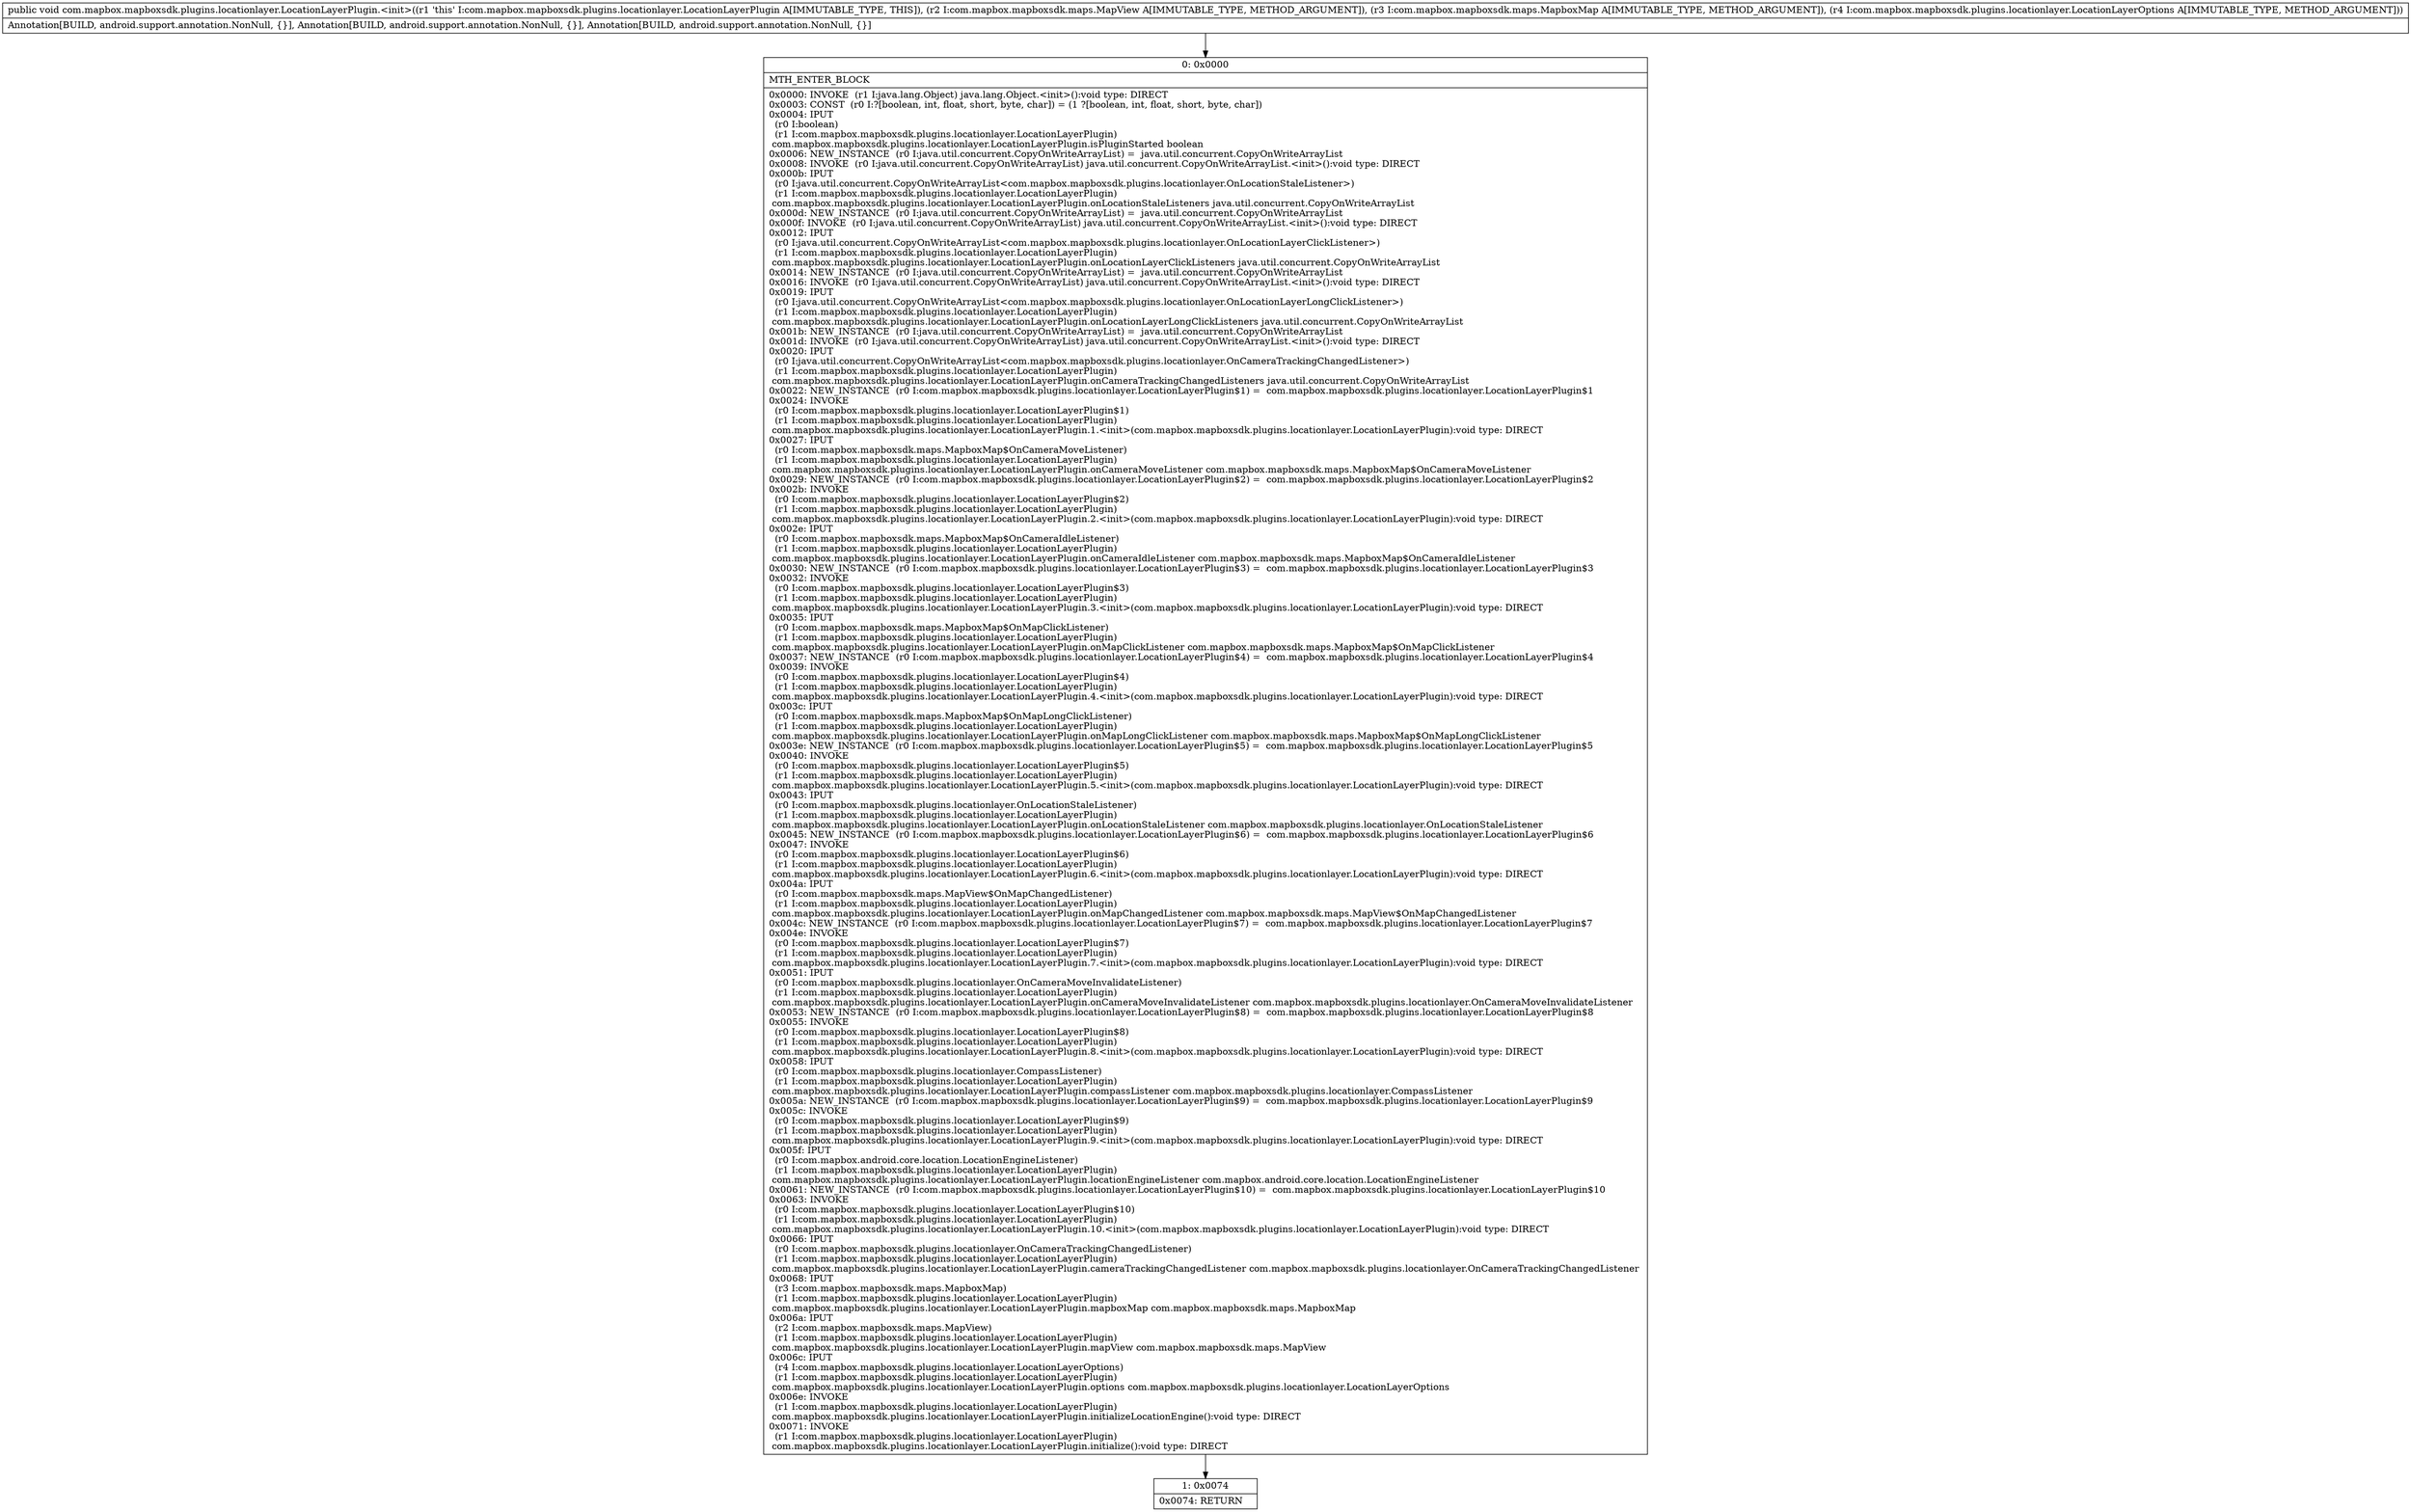 digraph "CFG forcom.mapbox.mapboxsdk.plugins.locationlayer.LocationLayerPlugin.\<init\>(Lcom\/mapbox\/mapboxsdk\/maps\/MapView;Lcom\/mapbox\/mapboxsdk\/maps\/MapboxMap;Lcom\/mapbox\/mapboxsdk\/plugins\/locationlayer\/LocationLayerOptions;)V" {
Node_0 [shape=record,label="{0\:\ 0x0000|MTH_ENTER_BLOCK\l|0x0000: INVOKE  (r1 I:java.lang.Object) java.lang.Object.\<init\>():void type: DIRECT \l0x0003: CONST  (r0 I:?[boolean, int, float, short, byte, char]) = (1 ?[boolean, int, float, short, byte, char]) \l0x0004: IPUT  \l  (r0 I:boolean)\l  (r1 I:com.mapbox.mapboxsdk.plugins.locationlayer.LocationLayerPlugin)\l com.mapbox.mapboxsdk.plugins.locationlayer.LocationLayerPlugin.isPluginStarted boolean \l0x0006: NEW_INSTANCE  (r0 I:java.util.concurrent.CopyOnWriteArrayList) =  java.util.concurrent.CopyOnWriteArrayList \l0x0008: INVOKE  (r0 I:java.util.concurrent.CopyOnWriteArrayList) java.util.concurrent.CopyOnWriteArrayList.\<init\>():void type: DIRECT \l0x000b: IPUT  \l  (r0 I:java.util.concurrent.CopyOnWriteArrayList\<com.mapbox.mapboxsdk.plugins.locationlayer.OnLocationStaleListener\>)\l  (r1 I:com.mapbox.mapboxsdk.plugins.locationlayer.LocationLayerPlugin)\l com.mapbox.mapboxsdk.plugins.locationlayer.LocationLayerPlugin.onLocationStaleListeners java.util.concurrent.CopyOnWriteArrayList \l0x000d: NEW_INSTANCE  (r0 I:java.util.concurrent.CopyOnWriteArrayList) =  java.util.concurrent.CopyOnWriteArrayList \l0x000f: INVOKE  (r0 I:java.util.concurrent.CopyOnWriteArrayList) java.util.concurrent.CopyOnWriteArrayList.\<init\>():void type: DIRECT \l0x0012: IPUT  \l  (r0 I:java.util.concurrent.CopyOnWriteArrayList\<com.mapbox.mapboxsdk.plugins.locationlayer.OnLocationLayerClickListener\>)\l  (r1 I:com.mapbox.mapboxsdk.plugins.locationlayer.LocationLayerPlugin)\l com.mapbox.mapboxsdk.plugins.locationlayer.LocationLayerPlugin.onLocationLayerClickListeners java.util.concurrent.CopyOnWriteArrayList \l0x0014: NEW_INSTANCE  (r0 I:java.util.concurrent.CopyOnWriteArrayList) =  java.util.concurrent.CopyOnWriteArrayList \l0x0016: INVOKE  (r0 I:java.util.concurrent.CopyOnWriteArrayList) java.util.concurrent.CopyOnWriteArrayList.\<init\>():void type: DIRECT \l0x0019: IPUT  \l  (r0 I:java.util.concurrent.CopyOnWriteArrayList\<com.mapbox.mapboxsdk.plugins.locationlayer.OnLocationLayerLongClickListener\>)\l  (r1 I:com.mapbox.mapboxsdk.plugins.locationlayer.LocationLayerPlugin)\l com.mapbox.mapboxsdk.plugins.locationlayer.LocationLayerPlugin.onLocationLayerLongClickListeners java.util.concurrent.CopyOnWriteArrayList \l0x001b: NEW_INSTANCE  (r0 I:java.util.concurrent.CopyOnWriteArrayList) =  java.util.concurrent.CopyOnWriteArrayList \l0x001d: INVOKE  (r0 I:java.util.concurrent.CopyOnWriteArrayList) java.util.concurrent.CopyOnWriteArrayList.\<init\>():void type: DIRECT \l0x0020: IPUT  \l  (r0 I:java.util.concurrent.CopyOnWriteArrayList\<com.mapbox.mapboxsdk.plugins.locationlayer.OnCameraTrackingChangedListener\>)\l  (r1 I:com.mapbox.mapboxsdk.plugins.locationlayer.LocationLayerPlugin)\l com.mapbox.mapboxsdk.plugins.locationlayer.LocationLayerPlugin.onCameraTrackingChangedListeners java.util.concurrent.CopyOnWriteArrayList \l0x0022: NEW_INSTANCE  (r0 I:com.mapbox.mapboxsdk.plugins.locationlayer.LocationLayerPlugin$1) =  com.mapbox.mapboxsdk.plugins.locationlayer.LocationLayerPlugin$1 \l0x0024: INVOKE  \l  (r0 I:com.mapbox.mapboxsdk.plugins.locationlayer.LocationLayerPlugin$1)\l  (r1 I:com.mapbox.mapboxsdk.plugins.locationlayer.LocationLayerPlugin)\l com.mapbox.mapboxsdk.plugins.locationlayer.LocationLayerPlugin.1.\<init\>(com.mapbox.mapboxsdk.plugins.locationlayer.LocationLayerPlugin):void type: DIRECT \l0x0027: IPUT  \l  (r0 I:com.mapbox.mapboxsdk.maps.MapboxMap$OnCameraMoveListener)\l  (r1 I:com.mapbox.mapboxsdk.plugins.locationlayer.LocationLayerPlugin)\l com.mapbox.mapboxsdk.plugins.locationlayer.LocationLayerPlugin.onCameraMoveListener com.mapbox.mapboxsdk.maps.MapboxMap$OnCameraMoveListener \l0x0029: NEW_INSTANCE  (r0 I:com.mapbox.mapboxsdk.plugins.locationlayer.LocationLayerPlugin$2) =  com.mapbox.mapboxsdk.plugins.locationlayer.LocationLayerPlugin$2 \l0x002b: INVOKE  \l  (r0 I:com.mapbox.mapboxsdk.plugins.locationlayer.LocationLayerPlugin$2)\l  (r1 I:com.mapbox.mapboxsdk.plugins.locationlayer.LocationLayerPlugin)\l com.mapbox.mapboxsdk.plugins.locationlayer.LocationLayerPlugin.2.\<init\>(com.mapbox.mapboxsdk.plugins.locationlayer.LocationLayerPlugin):void type: DIRECT \l0x002e: IPUT  \l  (r0 I:com.mapbox.mapboxsdk.maps.MapboxMap$OnCameraIdleListener)\l  (r1 I:com.mapbox.mapboxsdk.plugins.locationlayer.LocationLayerPlugin)\l com.mapbox.mapboxsdk.plugins.locationlayer.LocationLayerPlugin.onCameraIdleListener com.mapbox.mapboxsdk.maps.MapboxMap$OnCameraIdleListener \l0x0030: NEW_INSTANCE  (r0 I:com.mapbox.mapboxsdk.plugins.locationlayer.LocationLayerPlugin$3) =  com.mapbox.mapboxsdk.plugins.locationlayer.LocationLayerPlugin$3 \l0x0032: INVOKE  \l  (r0 I:com.mapbox.mapboxsdk.plugins.locationlayer.LocationLayerPlugin$3)\l  (r1 I:com.mapbox.mapboxsdk.plugins.locationlayer.LocationLayerPlugin)\l com.mapbox.mapboxsdk.plugins.locationlayer.LocationLayerPlugin.3.\<init\>(com.mapbox.mapboxsdk.plugins.locationlayer.LocationLayerPlugin):void type: DIRECT \l0x0035: IPUT  \l  (r0 I:com.mapbox.mapboxsdk.maps.MapboxMap$OnMapClickListener)\l  (r1 I:com.mapbox.mapboxsdk.plugins.locationlayer.LocationLayerPlugin)\l com.mapbox.mapboxsdk.plugins.locationlayer.LocationLayerPlugin.onMapClickListener com.mapbox.mapboxsdk.maps.MapboxMap$OnMapClickListener \l0x0037: NEW_INSTANCE  (r0 I:com.mapbox.mapboxsdk.plugins.locationlayer.LocationLayerPlugin$4) =  com.mapbox.mapboxsdk.plugins.locationlayer.LocationLayerPlugin$4 \l0x0039: INVOKE  \l  (r0 I:com.mapbox.mapboxsdk.plugins.locationlayer.LocationLayerPlugin$4)\l  (r1 I:com.mapbox.mapboxsdk.plugins.locationlayer.LocationLayerPlugin)\l com.mapbox.mapboxsdk.plugins.locationlayer.LocationLayerPlugin.4.\<init\>(com.mapbox.mapboxsdk.plugins.locationlayer.LocationLayerPlugin):void type: DIRECT \l0x003c: IPUT  \l  (r0 I:com.mapbox.mapboxsdk.maps.MapboxMap$OnMapLongClickListener)\l  (r1 I:com.mapbox.mapboxsdk.plugins.locationlayer.LocationLayerPlugin)\l com.mapbox.mapboxsdk.plugins.locationlayer.LocationLayerPlugin.onMapLongClickListener com.mapbox.mapboxsdk.maps.MapboxMap$OnMapLongClickListener \l0x003e: NEW_INSTANCE  (r0 I:com.mapbox.mapboxsdk.plugins.locationlayer.LocationLayerPlugin$5) =  com.mapbox.mapboxsdk.plugins.locationlayer.LocationLayerPlugin$5 \l0x0040: INVOKE  \l  (r0 I:com.mapbox.mapboxsdk.plugins.locationlayer.LocationLayerPlugin$5)\l  (r1 I:com.mapbox.mapboxsdk.plugins.locationlayer.LocationLayerPlugin)\l com.mapbox.mapboxsdk.plugins.locationlayer.LocationLayerPlugin.5.\<init\>(com.mapbox.mapboxsdk.plugins.locationlayer.LocationLayerPlugin):void type: DIRECT \l0x0043: IPUT  \l  (r0 I:com.mapbox.mapboxsdk.plugins.locationlayer.OnLocationStaleListener)\l  (r1 I:com.mapbox.mapboxsdk.plugins.locationlayer.LocationLayerPlugin)\l com.mapbox.mapboxsdk.plugins.locationlayer.LocationLayerPlugin.onLocationStaleListener com.mapbox.mapboxsdk.plugins.locationlayer.OnLocationStaleListener \l0x0045: NEW_INSTANCE  (r0 I:com.mapbox.mapboxsdk.plugins.locationlayer.LocationLayerPlugin$6) =  com.mapbox.mapboxsdk.plugins.locationlayer.LocationLayerPlugin$6 \l0x0047: INVOKE  \l  (r0 I:com.mapbox.mapboxsdk.plugins.locationlayer.LocationLayerPlugin$6)\l  (r1 I:com.mapbox.mapboxsdk.plugins.locationlayer.LocationLayerPlugin)\l com.mapbox.mapboxsdk.plugins.locationlayer.LocationLayerPlugin.6.\<init\>(com.mapbox.mapboxsdk.plugins.locationlayer.LocationLayerPlugin):void type: DIRECT \l0x004a: IPUT  \l  (r0 I:com.mapbox.mapboxsdk.maps.MapView$OnMapChangedListener)\l  (r1 I:com.mapbox.mapboxsdk.plugins.locationlayer.LocationLayerPlugin)\l com.mapbox.mapboxsdk.plugins.locationlayer.LocationLayerPlugin.onMapChangedListener com.mapbox.mapboxsdk.maps.MapView$OnMapChangedListener \l0x004c: NEW_INSTANCE  (r0 I:com.mapbox.mapboxsdk.plugins.locationlayer.LocationLayerPlugin$7) =  com.mapbox.mapboxsdk.plugins.locationlayer.LocationLayerPlugin$7 \l0x004e: INVOKE  \l  (r0 I:com.mapbox.mapboxsdk.plugins.locationlayer.LocationLayerPlugin$7)\l  (r1 I:com.mapbox.mapboxsdk.plugins.locationlayer.LocationLayerPlugin)\l com.mapbox.mapboxsdk.plugins.locationlayer.LocationLayerPlugin.7.\<init\>(com.mapbox.mapboxsdk.plugins.locationlayer.LocationLayerPlugin):void type: DIRECT \l0x0051: IPUT  \l  (r0 I:com.mapbox.mapboxsdk.plugins.locationlayer.OnCameraMoveInvalidateListener)\l  (r1 I:com.mapbox.mapboxsdk.plugins.locationlayer.LocationLayerPlugin)\l com.mapbox.mapboxsdk.plugins.locationlayer.LocationLayerPlugin.onCameraMoveInvalidateListener com.mapbox.mapboxsdk.plugins.locationlayer.OnCameraMoveInvalidateListener \l0x0053: NEW_INSTANCE  (r0 I:com.mapbox.mapboxsdk.plugins.locationlayer.LocationLayerPlugin$8) =  com.mapbox.mapboxsdk.plugins.locationlayer.LocationLayerPlugin$8 \l0x0055: INVOKE  \l  (r0 I:com.mapbox.mapboxsdk.plugins.locationlayer.LocationLayerPlugin$8)\l  (r1 I:com.mapbox.mapboxsdk.plugins.locationlayer.LocationLayerPlugin)\l com.mapbox.mapboxsdk.plugins.locationlayer.LocationLayerPlugin.8.\<init\>(com.mapbox.mapboxsdk.plugins.locationlayer.LocationLayerPlugin):void type: DIRECT \l0x0058: IPUT  \l  (r0 I:com.mapbox.mapboxsdk.plugins.locationlayer.CompassListener)\l  (r1 I:com.mapbox.mapboxsdk.plugins.locationlayer.LocationLayerPlugin)\l com.mapbox.mapboxsdk.plugins.locationlayer.LocationLayerPlugin.compassListener com.mapbox.mapboxsdk.plugins.locationlayer.CompassListener \l0x005a: NEW_INSTANCE  (r0 I:com.mapbox.mapboxsdk.plugins.locationlayer.LocationLayerPlugin$9) =  com.mapbox.mapboxsdk.plugins.locationlayer.LocationLayerPlugin$9 \l0x005c: INVOKE  \l  (r0 I:com.mapbox.mapboxsdk.plugins.locationlayer.LocationLayerPlugin$9)\l  (r1 I:com.mapbox.mapboxsdk.plugins.locationlayer.LocationLayerPlugin)\l com.mapbox.mapboxsdk.plugins.locationlayer.LocationLayerPlugin.9.\<init\>(com.mapbox.mapboxsdk.plugins.locationlayer.LocationLayerPlugin):void type: DIRECT \l0x005f: IPUT  \l  (r0 I:com.mapbox.android.core.location.LocationEngineListener)\l  (r1 I:com.mapbox.mapboxsdk.plugins.locationlayer.LocationLayerPlugin)\l com.mapbox.mapboxsdk.plugins.locationlayer.LocationLayerPlugin.locationEngineListener com.mapbox.android.core.location.LocationEngineListener \l0x0061: NEW_INSTANCE  (r0 I:com.mapbox.mapboxsdk.plugins.locationlayer.LocationLayerPlugin$10) =  com.mapbox.mapboxsdk.plugins.locationlayer.LocationLayerPlugin$10 \l0x0063: INVOKE  \l  (r0 I:com.mapbox.mapboxsdk.plugins.locationlayer.LocationLayerPlugin$10)\l  (r1 I:com.mapbox.mapboxsdk.plugins.locationlayer.LocationLayerPlugin)\l com.mapbox.mapboxsdk.plugins.locationlayer.LocationLayerPlugin.10.\<init\>(com.mapbox.mapboxsdk.plugins.locationlayer.LocationLayerPlugin):void type: DIRECT \l0x0066: IPUT  \l  (r0 I:com.mapbox.mapboxsdk.plugins.locationlayer.OnCameraTrackingChangedListener)\l  (r1 I:com.mapbox.mapboxsdk.plugins.locationlayer.LocationLayerPlugin)\l com.mapbox.mapboxsdk.plugins.locationlayer.LocationLayerPlugin.cameraTrackingChangedListener com.mapbox.mapboxsdk.plugins.locationlayer.OnCameraTrackingChangedListener \l0x0068: IPUT  \l  (r3 I:com.mapbox.mapboxsdk.maps.MapboxMap)\l  (r1 I:com.mapbox.mapboxsdk.plugins.locationlayer.LocationLayerPlugin)\l com.mapbox.mapboxsdk.plugins.locationlayer.LocationLayerPlugin.mapboxMap com.mapbox.mapboxsdk.maps.MapboxMap \l0x006a: IPUT  \l  (r2 I:com.mapbox.mapboxsdk.maps.MapView)\l  (r1 I:com.mapbox.mapboxsdk.plugins.locationlayer.LocationLayerPlugin)\l com.mapbox.mapboxsdk.plugins.locationlayer.LocationLayerPlugin.mapView com.mapbox.mapboxsdk.maps.MapView \l0x006c: IPUT  \l  (r4 I:com.mapbox.mapboxsdk.plugins.locationlayer.LocationLayerOptions)\l  (r1 I:com.mapbox.mapboxsdk.plugins.locationlayer.LocationLayerPlugin)\l com.mapbox.mapboxsdk.plugins.locationlayer.LocationLayerPlugin.options com.mapbox.mapboxsdk.plugins.locationlayer.LocationLayerOptions \l0x006e: INVOKE  \l  (r1 I:com.mapbox.mapboxsdk.plugins.locationlayer.LocationLayerPlugin)\l com.mapbox.mapboxsdk.plugins.locationlayer.LocationLayerPlugin.initializeLocationEngine():void type: DIRECT \l0x0071: INVOKE  \l  (r1 I:com.mapbox.mapboxsdk.plugins.locationlayer.LocationLayerPlugin)\l com.mapbox.mapboxsdk.plugins.locationlayer.LocationLayerPlugin.initialize():void type: DIRECT \l}"];
Node_1 [shape=record,label="{1\:\ 0x0074|0x0074: RETURN   \l}"];
MethodNode[shape=record,label="{public void com.mapbox.mapboxsdk.plugins.locationlayer.LocationLayerPlugin.\<init\>((r1 'this' I:com.mapbox.mapboxsdk.plugins.locationlayer.LocationLayerPlugin A[IMMUTABLE_TYPE, THIS]), (r2 I:com.mapbox.mapboxsdk.maps.MapView A[IMMUTABLE_TYPE, METHOD_ARGUMENT]), (r3 I:com.mapbox.mapboxsdk.maps.MapboxMap A[IMMUTABLE_TYPE, METHOD_ARGUMENT]), (r4 I:com.mapbox.mapboxsdk.plugins.locationlayer.LocationLayerOptions A[IMMUTABLE_TYPE, METHOD_ARGUMENT]))  | Annotation[BUILD, android.support.annotation.NonNull, \{\}], Annotation[BUILD, android.support.annotation.NonNull, \{\}], Annotation[BUILD, android.support.annotation.NonNull, \{\}]\l}"];
MethodNode -> Node_0;
Node_0 -> Node_1;
}

